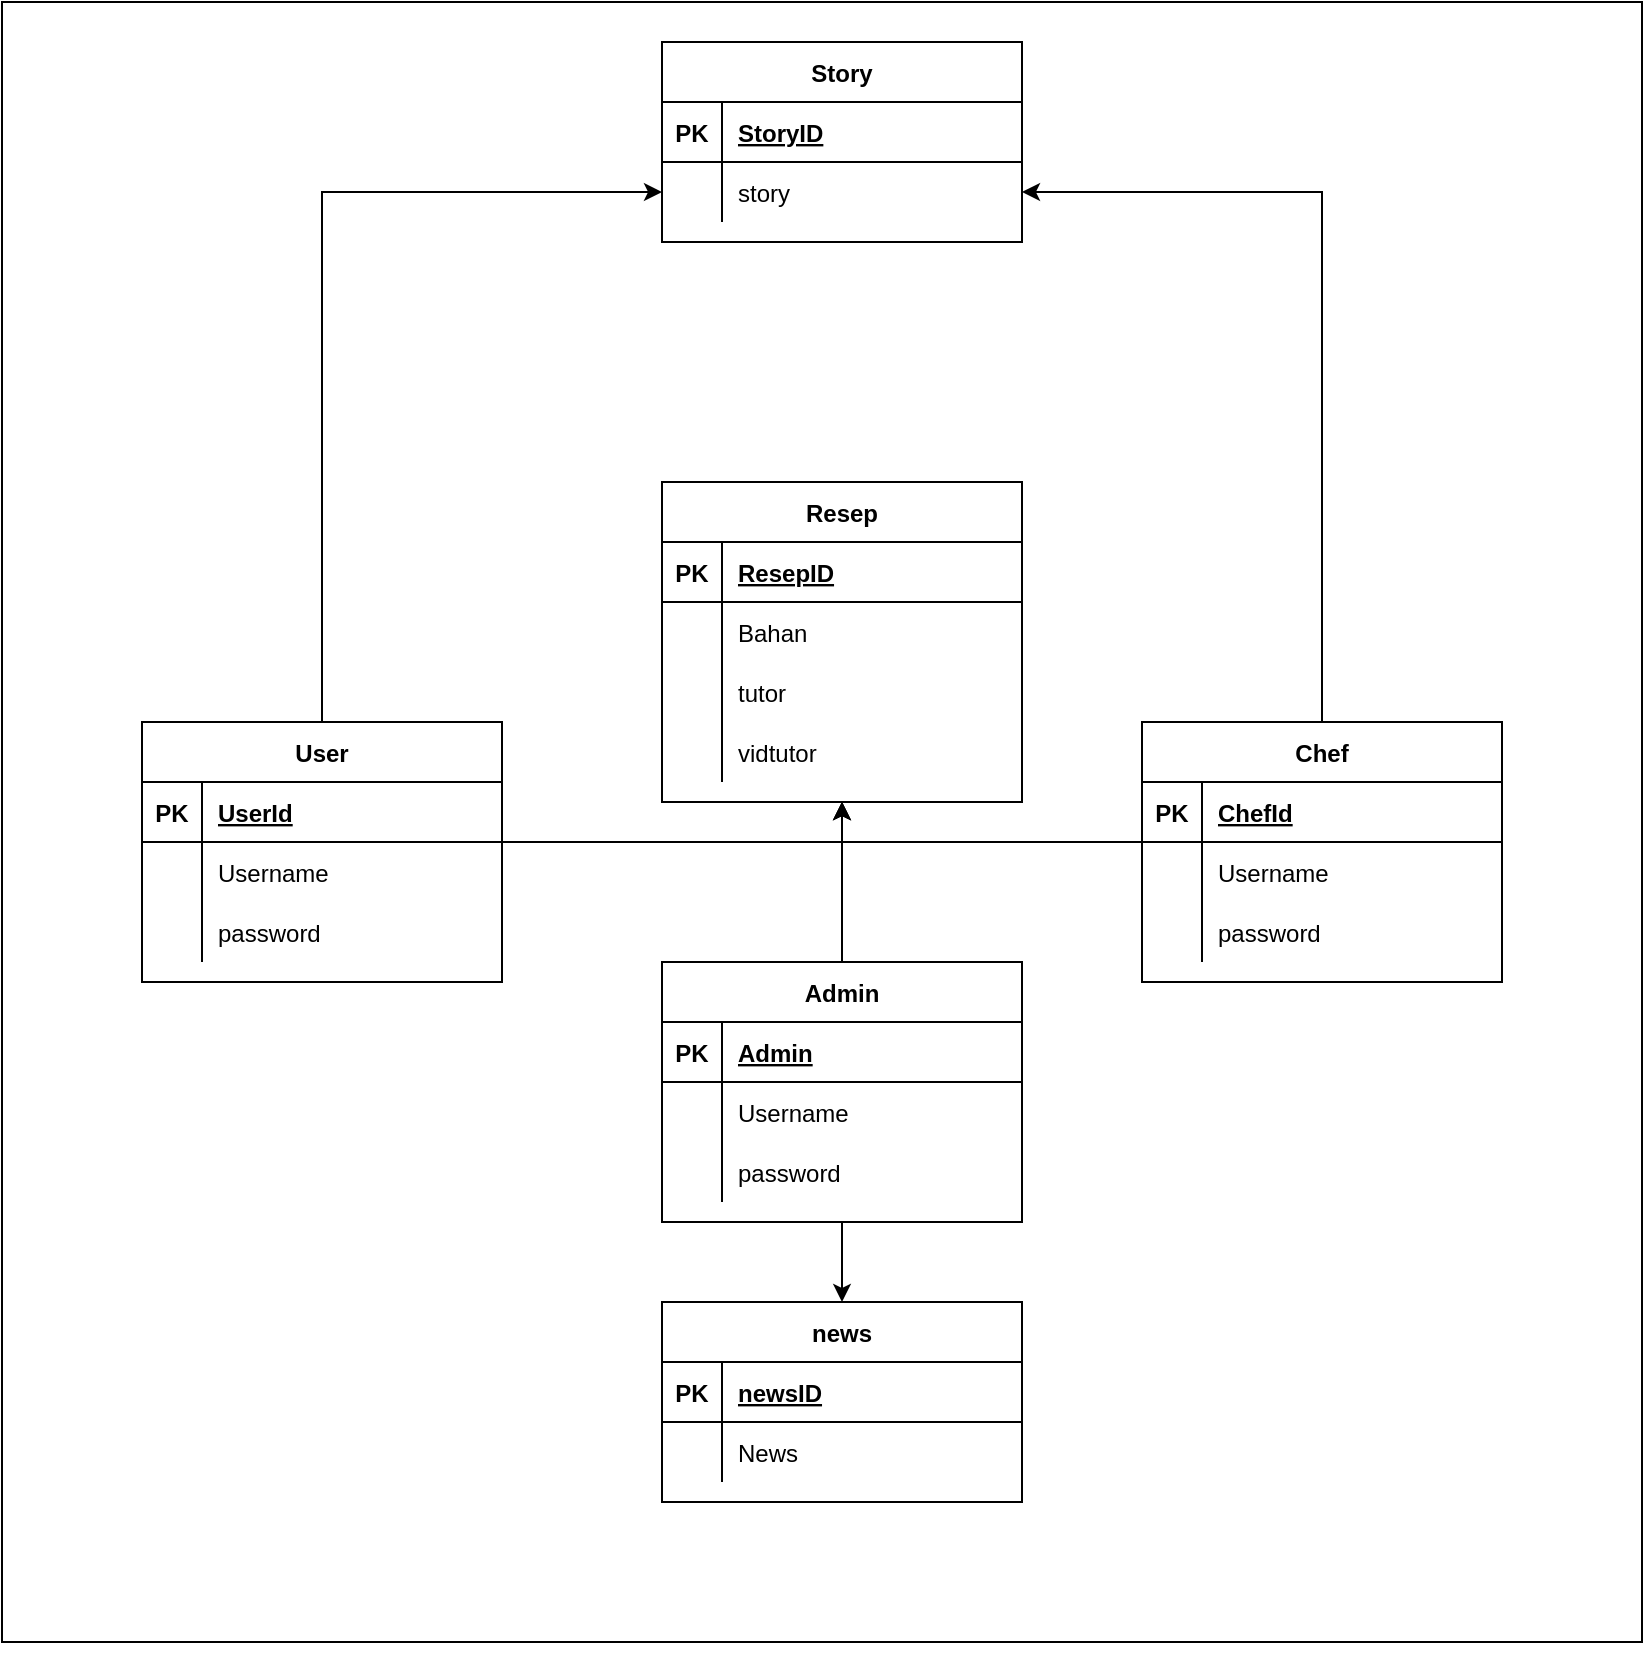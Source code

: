 <mxfile version="17.2.4" type="device"><diagram id="UnXHAtG2FPk5Q026Mh91" name="Page-1"><mxGraphModel dx="1021" dy="1736" grid="1" gridSize="10" guides="1" tooltips="1" connect="1" arrows="1" fold="1" page="1" pageScale="1" pageWidth="827" pageHeight="1169" math="0" shadow="0"><root><mxCell id="0"/><mxCell id="1" parent="0"/><mxCell id="8X63fZazLbb_YjxYLZ2c-40" value="" style="rounded=0;whiteSpace=wrap;html=1;" parent="1" vertex="1"><mxGeometry x="30" y="-740" width="820" height="820" as="geometry"/></mxCell><mxCell id="bm-X_QeODXqiBjZf8gGl-52" style="edgeStyle=orthogonalEdgeStyle;rounded=0;orthogonalLoop=1;jettySize=auto;html=1;entryX=0;entryY=0.5;entryDx=0;entryDy=0;" edge="1" parent="1" source="8X63fZazLbb_YjxYLZ2c-5" target="bm-X_QeODXqiBjZf8gGl-49"><mxGeometry relative="1" as="geometry"/></mxCell><mxCell id="8X63fZazLbb_YjxYLZ2c-5" value="User" style="shape=table;startSize=30;container=1;collapsible=1;childLayout=tableLayout;fixedRows=1;rowLines=0;fontStyle=1;align=center;resizeLast=1;" parent="1" vertex="1"><mxGeometry x="100" y="-380" width="180" height="130" as="geometry"/></mxCell><mxCell id="8X63fZazLbb_YjxYLZ2c-6" value="" style="shape=tableRow;horizontal=0;startSize=0;swimlaneHead=0;swimlaneBody=0;fillColor=none;collapsible=0;dropTarget=0;points=[[0,0.5],[1,0.5]];portConstraint=eastwest;top=0;left=0;right=0;bottom=1;" parent="8X63fZazLbb_YjxYLZ2c-5" vertex="1"><mxGeometry y="30" width="180" height="30" as="geometry"/></mxCell><mxCell id="8X63fZazLbb_YjxYLZ2c-7" value="PK" style="shape=partialRectangle;connectable=0;fillColor=none;top=0;left=0;bottom=0;right=0;fontStyle=1;overflow=hidden;" parent="8X63fZazLbb_YjxYLZ2c-6" vertex="1"><mxGeometry width="30" height="30" as="geometry"><mxRectangle width="30" height="30" as="alternateBounds"/></mxGeometry></mxCell><mxCell id="8X63fZazLbb_YjxYLZ2c-8" value="UserId" style="shape=partialRectangle;connectable=0;fillColor=none;top=0;left=0;bottom=0;right=0;align=left;spacingLeft=6;fontStyle=5;overflow=hidden;" parent="8X63fZazLbb_YjxYLZ2c-6" vertex="1"><mxGeometry x="30" width="150" height="30" as="geometry"><mxRectangle width="150" height="30" as="alternateBounds"/></mxGeometry></mxCell><mxCell id="8X63fZazLbb_YjxYLZ2c-9" value="" style="shape=tableRow;horizontal=0;startSize=0;swimlaneHead=0;swimlaneBody=0;fillColor=none;collapsible=0;dropTarget=0;points=[[0,0.5],[1,0.5]];portConstraint=eastwest;top=0;left=0;right=0;bottom=0;" parent="8X63fZazLbb_YjxYLZ2c-5" vertex="1"><mxGeometry y="60" width="180" height="30" as="geometry"/></mxCell><mxCell id="8X63fZazLbb_YjxYLZ2c-10" value="" style="shape=partialRectangle;connectable=0;fillColor=none;top=0;left=0;bottom=0;right=0;editable=1;overflow=hidden;" parent="8X63fZazLbb_YjxYLZ2c-9" vertex="1"><mxGeometry width="30" height="30" as="geometry"><mxRectangle width="30" height="30" as="alternateBounds"/></mxGeometry></mxCell><mxCell id="8X63fZazLbb_YjxYLZ2c-11" value="Username" style="shape=partialRectangle;connectable=0;fillColor=none;top=0;left=0;bottom=0;right=0;align=left;spacingLeft=6;overflow=hidden;" parent="8X63fZazLbb_YjxYLZ2c-9" vertex="1"><mxGeometry x="30" width="150" height="30" as="geometry"><mxRectangle width="150" height="30" as="alternateBounds"/></mxGeometry></mxCell><mxCell id="8X63fZazLbb_YjxYLZ2c-12" value="" style="shape=tableRow;horizontal=0;startSize=0;swimlaneHead=0;swimlaneBody=0;fillColor=none;collapsible=0;dropTarget=0;points=[[0,0.5],[1,0.5]];portConstraint=eastwest;top=0;left=0;right=0;bottom=0;" parent="8X63fZazLbb_YjxYLZ2c-5" vertex="1"><mxGeometry y="90" width="180" height="30" as="geometry"/></mxCell><mxCell id="8X63fZazLbb_YjxYLZ2c-13" value="" style="shape=partialRectangle;connectable=0;fillColor=none;top=0;left=0;bottom=0;right=0;editable=1;overflow=hidden;" parent="8X63fZazLbb_YjxYLZ2c-12" vertex="1"><mxGeometry width="30" height="30" as="geometry"><mxRectangle width="30" height="30" as="alternateBounds"/></mxGeometry></mxCell><mxCell id="8X63fZazLbb_YjxYLZ2c-14" value="password" style="shape=partialRectangle;connectable=0;fillColor=none;top=0;left=0;bottom=0;right=0;align=left;spacingLeft=6;overflow=hidden;" parent="8X63fZazLbb_YjxYLZ2c-12" vertex="1"><mxGeometry x="30" width="150" height="30" as="geometry"><mxRectangle width="150" height="30" as="alternateBounds"/></mxGeometry></mxCell><mxCell id="bm-X_QeODXqiBjZf8gGl-53" style="edgeStyle=orthogonalEdgeStyle;rounded=0;orthogonalLoop=1;jettySize=auto;html=1;exitX=0.5;exitY=0;exitDx=0;exitDy=0;entryX=1;entryY=0.5;entryDx=0;entryDy=0;" edge="1" parent="1" source="8X63fZazLbb_YjxYLZ2c-18" target="bm-X_QeODXqiBjZf8gGl-49"><mxGeometry relative="1" as="geometry"/></mxCell><mxCell id="8X63fZazLbb_YjxYLZ2c-18" value="Chef" style="shape=table;startSize=30;container=1;collapsible=1;childLayout=tableLayout;fixedRows=1;rowLines=0;fontStyle=1;align=center;resizeLast=1;" parent="1" vertex="1"><mxGeometry x="600" y="-380" width="180" height="130" as="geometry"/></mxCell><mxCell id="8X63fZazLbb_YjxYLZ2c-19" value="" style="shape=tableRow;horizontal=0;startSize=0;swimlaneHead=0;swimlaneBody=0;fillColor=none;collapsible=0;dropTarget=0;points=[[0,0.5],[1,0.5]];portConstraint=eastwest;top=0;left=0;right=0;bottom=1;" parent="8X63fZazLbb_YjxYLZ2c-18" vertex="1"><mxGeometry y="30" width="180" height="30" as="geometry"/></mxCell><mxCell id="8X63fZazLbb_YjxYLZ2c-20" value="PK" style="shape=partialRectangle;connectable=0;fillColor=none;top=0;left=0;bottom=0;right=0;fontStyle=1;overflow=hidden;" parent="8X63fZazLbb_YjxYLZ2c-19" vertex="1"><mxGeometry width="30" height="30" as="geometry"><mxRectangle width="30" height="30" as="alternateBounds"/></mxGeometry></mxCell><mxCell id="8X63fZazLbb_YjxYLZ2c-21" value="ChefId" style="shape=partialRectangle;connectable=0;fillColor=none;top=0;left=0;bottom=0;right=0;align=left;spacingLeft=6;fontStyle=5;overflow=hidden;" parent="8X63fZazLbb_YjxYLZ2c-19" vertex="1"><mxGeometry x="30" width="150" height="30" as="geometry"><mxRectangle width="150" height="30" as="alternateBounds"/></mxGeometry></mxCell><mxCell id="8X63fZazLbb_YjxYLZ2c-22" value="" style="shape=tableRow;horizontal=0;startSize=0;swimlaneHead=0;swimlaneBody=0;fillColor=none;collapsible=0;dropTarget=0;points=[[0,0.5],[1,0.5]];portConstraint=eastwest;top=0;left=0;right=0;bottom=0;" parent="8X63fZazLbb_YjxYLZ2c-18" vertex="1"><mxGeometry y="60" width="180" height="30" as="geometry"/></mxCell><mxCell id="8X63fZazLbb_YjxYLZ2c-23" value="" style="shape=partialRectangle;connectable=0;fillColor=none;top=0;left=0;bottom=0;right=0;editable=1;overflow=hidden;" parent="8X63fZazLbb_YjxYLZ2c-22" vertex="1"><mxGeometry width="30" height="30" as="geometry"><mxRectangle width="30" height="30" as="alternateBounds"/></mxGeometry></mxCell><mxCell id="8X63fZazLbb_YjxYLZ2c-24" value="Username" style="shape=partialRectangle;connectable=0;fillColor=none;top=0;left=0;bottom=0;right=0;align=left;spacingLeft=6;overflow=hidden;" parent="8X63fZazLbb_YjxYLZ2c-22" vertex="1"><mxGeometry x="30" width="150" height="30" as="geometry"><mxRectangle width="150" height="30" as="alternateBounds"/></mxGeometry></mxCell><mxCell id="8X63fZazLbb_YjxYLZ2c-25" value="" style="shape=tableRow;horizontal=0;startSize=0;swimlaneHead=0;swimlaneBody=0;fillColor=none;collapsible=0;dropTarget=0;points=[[0,0.5],[1,0.5]];portConstraint=eastwest;top=0;left=0;right=0;bottom=0;" parent="8X63fZazLbb_YjxYLZ2c-18" vertex="1"><mxGeometry y="90" width="180" height="30" as="geometry"/></mxCell><mxCell id="8X63fZazLbb_YjxYLZ2c-26" value="" style="shape=partialRectangle;connectable=0;fillColor=none;top=0;left=0;bottom=0;right=0;editable=1;overflow=hidden;" parent="8X63fZazLbb_YjxYLZ2c-25" vertex="1"><mxGeometry width="30" height="30" as="geometry"><mxRectangle width="30" height="30" as="alternateBounds"/></mxGeometry></mxCell><mxCell id="8X63fZazLbb_YjxYLZ2c-27" value="password" style="shape=partialRectangle;connectable=0;fillColor=none;top=0;left=0;bottom=0;right=0;align=left;spacingLeft=6;overflow=hidden;" parent="8X63fZazLbb_YjxYLZ2c-25" vertex="1"><mxGeometry x="30" width="150" height="30" as="geometry"><mxRectangle width="150" height="30" as="alternateBounds"/></mxGeometry></mxCell><mxCell id="8X63fZazLbb_YjxYLZ2c-28" value="Resep" style="shape=table;startSize=30;container=1;collapsible=1;childLayout=tableLayout;fixedRows=1;rowLines=0;fontStyle=1;align=center;resizeLast=1;" parent="1" vertex="1"><mxGeometry x="360" y="-500" width="180" height="160" as="geometry"/></mxCell><mxCell id="8X63fZazLbb_YjxYLZ2c-29" value="" style="shape=tableRow;horizontal=0;startSize=0;swimlaneHead=0;swimlaneBody=0;fillColor=none;collapsible=0;dropTarget=0;points=[[0,0.5],[1,0.5]];portConstraint=eastwest;top=0;left=0;right=0;bottom=1;" parent="8X63fZazLbb_YjxYLZ2c-28" vertex="1"><mxGeometry y="30" width="180" height="30" as="geometry"/></mxCell><mxCell id="8X63fZazLbb_YjxYLZ2c-30" value="PK" style="shape=partialRectangle;connectable=0;fillColor=none;top=0;left=0;bottom=0;right=0;fontStyle=1;overflow=hidden;" parent="8X63fZazLbb_YjxYLZ2c-29" vertex="1"><mxGeometry width="30" height="30" as="geometry"><mxRectangle width="30" height="30" as="alternateBounds"/></mxGeometry></mxCell><mxCell id="8X63fZazLbb_YjxYLZ2c-31" value="ResepID" style="shape=partialRectangle;connectable=0;fillColor=none;top=0;left=0;bottom=0;right=0;align=left;spacingLeft=6;fontStyle=5;overflow=hidden;" parent="8X63fZazLbb_YjxYLZ2c-29" vertex="1"><mxGeometry x="30" width="150" height="30" as="geometry"><mxRectangle width="150" height="30" as="alternateBounds"/></mxGeometry></mxCell><mxCell id="8X63fZazLbb_YjxYLZ2c-32" value="" style="shape=tableRow;horizontal=0;startSize=0;swimlaneHead=0;swimlaneBody=0;fillColor=none;collapsible=0;dropTarget=0;points=[[0,0.5],[1,0.5]];portConstraint=eastwest;top=0;left=0;right=0;bottom=0;" parent="8X63fZazLbb_YjxYLZ2c-28" vertex="1"><mxGeometry y="60" width="180" height="30" as="geometry"/></mxCell><mxCell id="8X63fZazLbb_YjxYLZ2c-33" value="" style="shape=partialRectangle;connectable=0;fillColor=none;top=0;left=0;bottom=0;right=0;editable=1;overflow=hidden;" parent="8X63fZazLbb_YjxYLZ2c-32" vertex="1"><mxGeometry width="30" height="30" as="geometry"><mxRectangle width="30" height="30" as="alternateBounds"/></mxGeometry></mxCell><mxCell id="8X63fZazLbb_YjxYLZ2c-34" value="Bahan" style="shape=partialRectangle;connectable=0;fillColor=none;top=0;left=0;bottom=0;right=0;align=left;spacingLeft=6;overflow=hidden;" parent="8X63fZazLbb_YjxYLZ2c-32" vertex="1"><mxGeometry x="30" width="150" height="30" as="geometry"><mxRectangle width="150" height="30" as="alternateBounds"/></mxGeometry></mxCell><mxCell id="8X63fZazLbb_YjxYLZ2c-35" value="" style="shape=tableRow;horizontal=0;startSize=0;swimlaneHead=0;swimlaneBody=0;fillColor=none;collapsible=0;dropTarget=0;points=[[0,0.5],[1,0.5]];portConstraint=eastwest;top=0;left=0;right=0;bottom=0;" parent="8X63fZazLbb_YjxYLZ2c-28" vertex="1"><mxGeometry y="90" width="180" height="30" as="geometry"/></mxCell><mxCell id="8X63fZazLbb_YjxYLZ2c-36" value="" style="shape=partialRectangle;connectable=0;fillColor=none;top=0;left=0;bottom=0;right=0;editable=1;overflow=hidden;" parent="8X63fZazLbb_YjxYLZ2c-35" vertex="1"><mxGeometry width="30" height="30" as="geometry"><mxRectangle width="30" height="30" as="alternateBounds"/></mxGeometry></mxCell><mxCell id="8X63fZazLbb_YjxYLZ2c-37" value="tutor" style="shape=partialRectangle;connectable=0;fillColor=none;top=0;left=0;bottom=0;right=0;align=left;spacingLeft=6;overflow=hidden;" parent="8X63fZazLbb_YjxYLZ2c-35" vertex="1"><mxGeometry x="30" width="150" height="30" as="geometry"><mxRectangle width="150" height="30" as="alternateBounds"/></mxGeometry></mxCell><mxCell id="bm-X_QeODXqiBjZf8gGl-25" value="" style="shape=tableRow;horizontal=0;startSize=0;swimlaneHead=0;swimlaneBody=0;fillColor=none;collapsible=0;dropTarget=0;points=[[0,0.5],[1,0.5]];portConstraint=eastwest;top=0;left=0;right=0;bottom=0;" vertex="1" parent="8X63fZazLbb_YjxYLZ2c-28"><mxGeometry y="120" width="180" height="30" as="geometry"/></mxCell><mxCell id="bm-X_QeODXqiBjZf8gGl-26" value="" style="shape=partialRectangle;connectable=0;fillColor=none;top=0;left=0;bottom=0;right=0;editable=1;overflow=hidden;" vertex="1" parent="bm-X_QeODXqiBjZf8gGl-25"><mxGeometry width="30" height="30" as="geometry"><mxRectangle width="30" height="30" as="alternateBounds"/></mxGeometry></mxCell><mxCell id="bm-X_QeODXqiBjZf8gGl-27" value="vidtutor" style="shape=partialRectangle;connectable=0;fillColor=none;top=0;left=0;bottom=0;right=0;align=left;spacingLeft=6;overflow=hidden;" vertex="1" parent="bm-X_QeODXqiBjZf8gGl-25"><mxGeometry x="30" width="150" height="30" as="geometry"><mxRectangle width="150" height="30" as="alternateBounds"/></mxGeometry></mxCell><mxCell id="8X63fZazLbb_YjxYLZ2c-38" style="edgeStyle=orthogonalEdgeStyle;rounded=0;orthogonalLoop=1;jettySize=auto;html=1;exitX=1;exitY=0.5;exitDx=0;exitDy=0;entryX=0.5;entryY=1;entryDx=0;entryDy=0;" parent="1" source="8X63fZazLbb_YjxYLZ2c-6" target="8X63fZazLbb_YjxYLZ2c-28" edge="1"><mxGeometry relative="1" as="geometry"><Array as="points"><mxPoint x="280" y="-320"/><mxPoint x="450" y="-320"/></Array></mxGeometry></mxCell><mxCell id="8X63fZazLbb_YjxYLZ2c-39" style="edgeStyle=orthogonalEdgeStyle;rounded=0;orthogonalLoop=1;jettySize=auto;html=1;exitX=0;exitY=0.5;exitDx=0;exitDy=0;entryX=0.5;entryY=1;entryDx=0;entryDy=0;" parent="1" source="8X63fZazLbb_YjxYLZ2c-19" target="8X63fZazLbb_YjxYLZ2c-28" edge="1"><mxGeometry relative="1" as="geometry"><Array as="points"><mxPoint x="600" y="-320"/><mxPoint x="450" y="-320"/></Array></mxGeometry></mxCell><mxCell id="bm-X_QeODXqiBjZf8gGl-11" style="rounded=0;orthogonalLoop=1;jettySize=auto;html=1;exitX=0.5;exitY=0;exitDx=0;exitDy=0;entryX=0.5;entryY=1;entryDx=0;entryDy=0;" edge="1" parent="1" source="bm-X_QeODXqiBjZf8gGl-1" target="8X63fZazLbb_YjxYLZ2c-28"><mxGeometry relative="1" as="geometry"/></mxCell><mxCell id="bm-X_QeODXqiBjZf8gGl-38" style="edgeStyle=none;rounded=0;orthogonalLoop=1;jettySize=auto;html=1;exitX=0.5;exitY=1;exitDx=0;exitDy=0;" edge="1" parent="1" source="bm-X_QeODXqiBjZf8gGl-1" target="bm-X_QeODXqiBjZf8gGl-28"><mxGeometry relative="1" as="geometry"/></mxCell><mxCell id="bm-X_QeODXqiBjZf8gGl-1" value="Admin" style="shape=table;startSize=30;container=1;collapsible=1;childLayout=tableLayout;fixedRows=1;rowLines=0;fontStyle=1;align=center;resizeLast=1;" vertex="1" parent="1"><mxGeometry x="360" y="-260" width="180" height="130" as="geometry"/></mxCell><mxCell id="bm-X_QeODXqiBjZf8gGl-2" value="" style="shape=tableRow;horizontal=0;startSize=0;swimlaneHead=0;swimlaneBody=0;fillColor=none;collapsible=0;dropTarget=0;points=[[0,0.5],[1,0.5]];portConstraint=eastwest;top=0;left=0;right=0;bottom=1;" vertex="1" parent="bm-X_QeODXqiBjZf8gGl-1"><mxGeometry y="30" width="180" height="30" as="geometry"/></mxCell><mxCell id="bm-X_QeODXqiBjZf8gGl-3" value="PK" style="shape=partialRectangle;connectable=0;fillColor=none;top=0;left=0;bottom=0;right=0;fontStyle=1;overflow=hidden;" vertex="1" parent="bm-X_QeODXqiBjZf8gGl-2"><mxGeometry width="30" height="30" as="geometry"><mxRectangle width="30" height="30" as="alternateBounds"/></mxGeometry></mxCell><mxCell id="bm-X_QeODXqiBjZf8gGl-4" value="Admin" style="shape=partialRectangle;connectable=0;fillColor=none;top=0;left=0;bottom=0;right=0;align=left;spacingLeft=6;fontStyle=5;overflow=hidden;" vertex="1" parent="bm-X_QeODXqiBjZf8gGl-2"><mxGeometry x="30" width="150" height="30" as="geometry"><mxRectangle width="150" height="30" as="alternateBounds"/></mxGeometry></mxCell><mxCell id="bm-X_QeODXqiBjZf8gGl-5" value="" style="shape=tableRow;horizontal=0;startSize=0;swimlaneHead=0;swimlaneBody=0;fillColor=none;collapsible=0;dropTarget=0;points=[[0,0.5],[1,0.5]];portConstraint=eastwest;top=0;left=0;right=0;bottom=0;" vertex="1" parent="bm-X_QeODXqiBjZf8gGl-1"><mxGeometry y="60" width="180" height="30" as="geometry"/></mxCell><mxCell id="bm-X_QeODXqiBjZf8gGl-6" value="" style="shape=partialRectangle;connectable=0;fillColor=none;top=0;left=0;bottom=0;right=0;editable=1;overflow=hidden;" vertex="1" parent="bm-X_QeODXqiBjZf8gGl-5"><mxGeometry width="30" height="30" as="geometry"><mxRectangle width="30" height="30" as="alternateBounds"/></mxGeometry></mxCell><mxCell id="bm-X_QeODXqiBjZf8gGl-7" value="Username" style="shape=partialRectangle;connectable=0;fillColor=none;top=0;left=0;bottom=0;right=0;align=left;spacingLeft=6;overflow=hidden;" vertex="1" parent="bm-X_QeODXqiBjZf8gGl-5"><mxGeometry x="30" width="150" height="30" as="geometry"><mxRectangle width="150" height="30" as="alternateBounds"/></mxGeometry></mxCell><mxCell id="bm-X_QeODXqiBjZf8gGl-8" value="" style="shape=tableRow;horizontal=0;startSize=0;swimlaneHead=0;swimlaneBody=0;fillColor=none;collapsible=0;dropTarget=0;points=[[0,0.5],[1,0.5]];portConstraint=eastwest;top=0;left=0;right=0;bottom=0;" vertex="1" parent="bm-X_QeODXqiBjZf8gGl-1"><mxGeometry y="90" width="180" height="30" as="geometry"/></mxCell><mxCell id="bm-X_QeODXqiBjZf8gGl-9" value="" style="shape=partialRectangle;connectable=0;fillColor=none;top=0;left=0;bottom=0;right=0;editable=1;overflow=hidden;" vertex="1" parent="bm-X_QeODXqiBjZf8gGl-8"><mxGeometry width="30" height="30" as="geometry"><mxRectangle width="30" height="30" as="alternateBounds"/></mxGeometry></mxCell><mxCell id="bm-X_QeODXqiBjZf8gGl-10" value="password" style="shape=partialRectangle;connectable=0;fillColor=none;top=0;left=0;bottom=0;right=0;align=left;spacingLeft=6;overflow=hidden;" vertex="1" parent="bm-X_QeODXqiBjZf8gGl-8"><mxGeometry x="30" width="150" height="30" as="geometry"><mxRectangle width="150" height="30" as="alternateBounds"/></mxGeometry></mxCell><mxCell id="bm-X_QeODXqiBjZf8gGl-28" value="news" style="shape=table;startSize=30;container=1;collapsible=1;childLayout=tableLayout;fixedRows=1;rowLines=0;fontStyle=1;align=center;resizeLast=1;" vertex="1" parent="1"><mxGeometry x="360" y="-90" width="180" height="100" as="geometry"/></mxCell><mxCell id="bm-X_QeODXqiBjZf8gGl-29" value="" style="shape=tableRow;horizontal=0;startSize=0;swimlaneHead=0;swimlaneBody=0;fillColor=none;collapsible=0;dropTarget=0;points=[[0,0.5],[1,0.5]];portConstraint=eastwest;top=0;left=0;right=0;bottom=1;" vertex="1" parent="bm-X_QeODXqiBjZf8gGl-28"><mxGeometry y="30" width="180" height="30" as="geometry"/></mxCell><mxCell id="bm-X_QeODXqiBjZf8gGl-30" value="PK" style="shape=partialRectangle;connectable=0;fillColor=none;top=0;left=0;bottom=0;right=0;fontStyle=1;overflow=hidden;" vertex="1" parent="bm-X_QeODXqiBjZf8gGl-29"><mxGeometry width="30" height="30" as="geometry"><mxRectangle width="30" height="30" as="alternateBounds"/></mxGeometry></mxCell><mxCell id="bm-X_QeODXqiBjZf8gGl-31" value="newsID" style="shape=partialRectangle;connectable=0;fillColor=none;top=0;left=0;bottom=0;right=0;align=left;spacingLeft=6;fontStyle=5;overflow=hidden;" vertex="1" parent="bm-X_QeODXqiBjZf8gGl-29"><mxGeometry x="30" width="150" height="30" as="geometry"><mxRectangle width="150" height="30" as="alternateBounds"/></mxGeometry></mxCell><mxCell id="bm-X_QeODXqiBjZf8gGl-32" value="" style="shape=tableRow;horizontal=0;startSize=0;swimlaneHead=0;swimlaneBody=0;fillColor=none;collapsible=0;dropTarget=0;points=[[0,0.5],[1,0.5]];portConstraint=eastwest;top=0;left=0;right=0;bottom=0;" vertex="1" parent="bm-X_QeODXqiBjZf8gGl-28"><mxGeometry y="60" width="180" height="30" as="geometry"/></mxCell><mxCell id="bm-X_QeODXqiBjZf8gGl-33" value="" style="shape=partialRectangle;connectable=0;fillColor=none;top=0;left=0;bottom=0;right=0;editable=1;overflow=hidden;" vertex="1" parent="bm-X_QeODXqiBjZf8gGl-32"><mxGeometry width="30" height="30" as="geometry"><mxRectangle width="30" height="30" as="alternateBounds"/></mxGeometry></mxCell><mxCell id="bm-X_QeODXqiBjZf8gGl-34" value="News" style="shape=partialRectangle;connectable=0;fillColor=none;top=0;left=0;bottom=0;right=0;align=left;spacingLeft=6;overflow=hidden;" vertex="1" parent="bm-X_QeODXqiBjZf8gGl-32"><mxGeometry x="30" width="150" height="30" as="geometry"><mxRectangle width="150" height="30" as="alternateBounds"/></mxGeometry></mxCell><mxCell id="bm-X_QeODXqiBjZf8gGl-39" value="Story" style="shape=table;startSize=30;container=1;collapsible=1;childLayout=tableLayout;fixedRows=1;rowLines=0;fontStyle=1;align=center;resizeLast=1;" vertex="1" parent="1"><mxGeometry x="360" y="-720" width="180" height="100" as="geometry"/></mxCell><mxCell id="bm-X_QeODXqiBjZf8gGl-40" value="" style="shape=tableRow;horizontal=0;startSize=0;swimlaneHead=0;swimlaneBody=0;fillColor=none;collapsible=0;dropTarget=0;points=[[0,0.5],[1,0.5]];portConstraint=eastwest;top=0;left=0;right=0;bottom=1;" vertex="1" parent="bm-X_QeODXqiBjZf8gGl-39"><mxGeometry y="30" width="180" height="30" as="geometry"/></mxCell><mxCell id="bm-X_QeODXqiBjZf8gGl-41" value="PK" style="shape=partialRectangle;connectable=0;fillColor=none;top=0;left=0;bottom=0;right=0;fontStyle=1;overflow=hidden;" vertex="1" parent="bm-X_QeODXqiBjZf8gGl-40"><mxGeometry width="30" height="30" as="geometry"><mxRectangle width="30" height="30" as="alternateBounds"/></mxGeometry></mxCell><mxCell id="bm-X_QeODXqiBjZf8gGl-42" value="StoryID" style="shape=partialRectangle;connectable=0;fillColor=none;top=0;left=0;bottom=0;right=0;align=left;spacingLeft=6;fontStyle=5;overflow=hidden;" vertex="1" parent="bm-X_QeODXqiBjZf8gGl-40"><mxGeometry x="30" width="150" height="30" as="geometry"><mxRectangle width="150" height="30" as="alternateBounds"/></mxGeometry></mxCell><mxCell id="bm-X_QeODXqiBjZf8gGl-49" value="" style="shape=tableRow;horizontal=0;startSize=0;swimlaneHead=0;swimlaneBody=0;fillColor=none;collapsible=0;dropTarget=0;points=[[0,0.5],[1,0.5]];portConstraint=eastwest;top=0;left=0;right=0;bottom=0;" vertex="1" parent="bm-X_QeODXqiBjZf8gGl-39"><mxGeometry y="60" width="180" height="30" as="geometry"/></mxCell><mxCell id="bm-X_QeODXqiBjZf8gGl-50" value="" style="shape=partialRectangle;connectable=0;fillColor=none;top=0;left=0;bottom=0;right=0;editable=1;overflow=hidden;" vertex="1" parent="bm-X_QeODXqiBjZf8gGl-49"><mxGeometry width="30" height="30" as="geometry"><mxRectangle width="30" height="30" as="alternateBounds"/></mxGeometry></mxCell><mxCell id="bm-X_QeODXqiBjZf8gGl-51" value="story" style="shape=partialRectangle;connectable=0;fillColor=none;top=0;left=0;bottom=0;right=0;align=left;spacingLeft=6;overflow=hidden;" vertex="1" parent="bm-X_QeODXqiBjZf8gGl-49"><mxGeometry x="30" width="150" height="30" as="geometry"><mxRectangle width="150" height="30" as="alternateBounds"/></mxGeometry></mxCell><mxCell id="bm-X_QeODXqiBjZf8gGl-54" style="edgeStyle=orthogonalEdgeStyle;rounded=0;orthogonalLoop=1;jettySize=auto;html=1;exitX=0.5;exitY=1;exitDx=0;exitDy=0;" edge="1" parent="1" source="8X63fZazLbb_YjxYLZ2c-40" target="8X63fZazLbb_YjxYLZ2c-40"><mxGeometry relative="1" as="geometry"/></mxCell></root></mxGraphModel></diagram></mxfile>